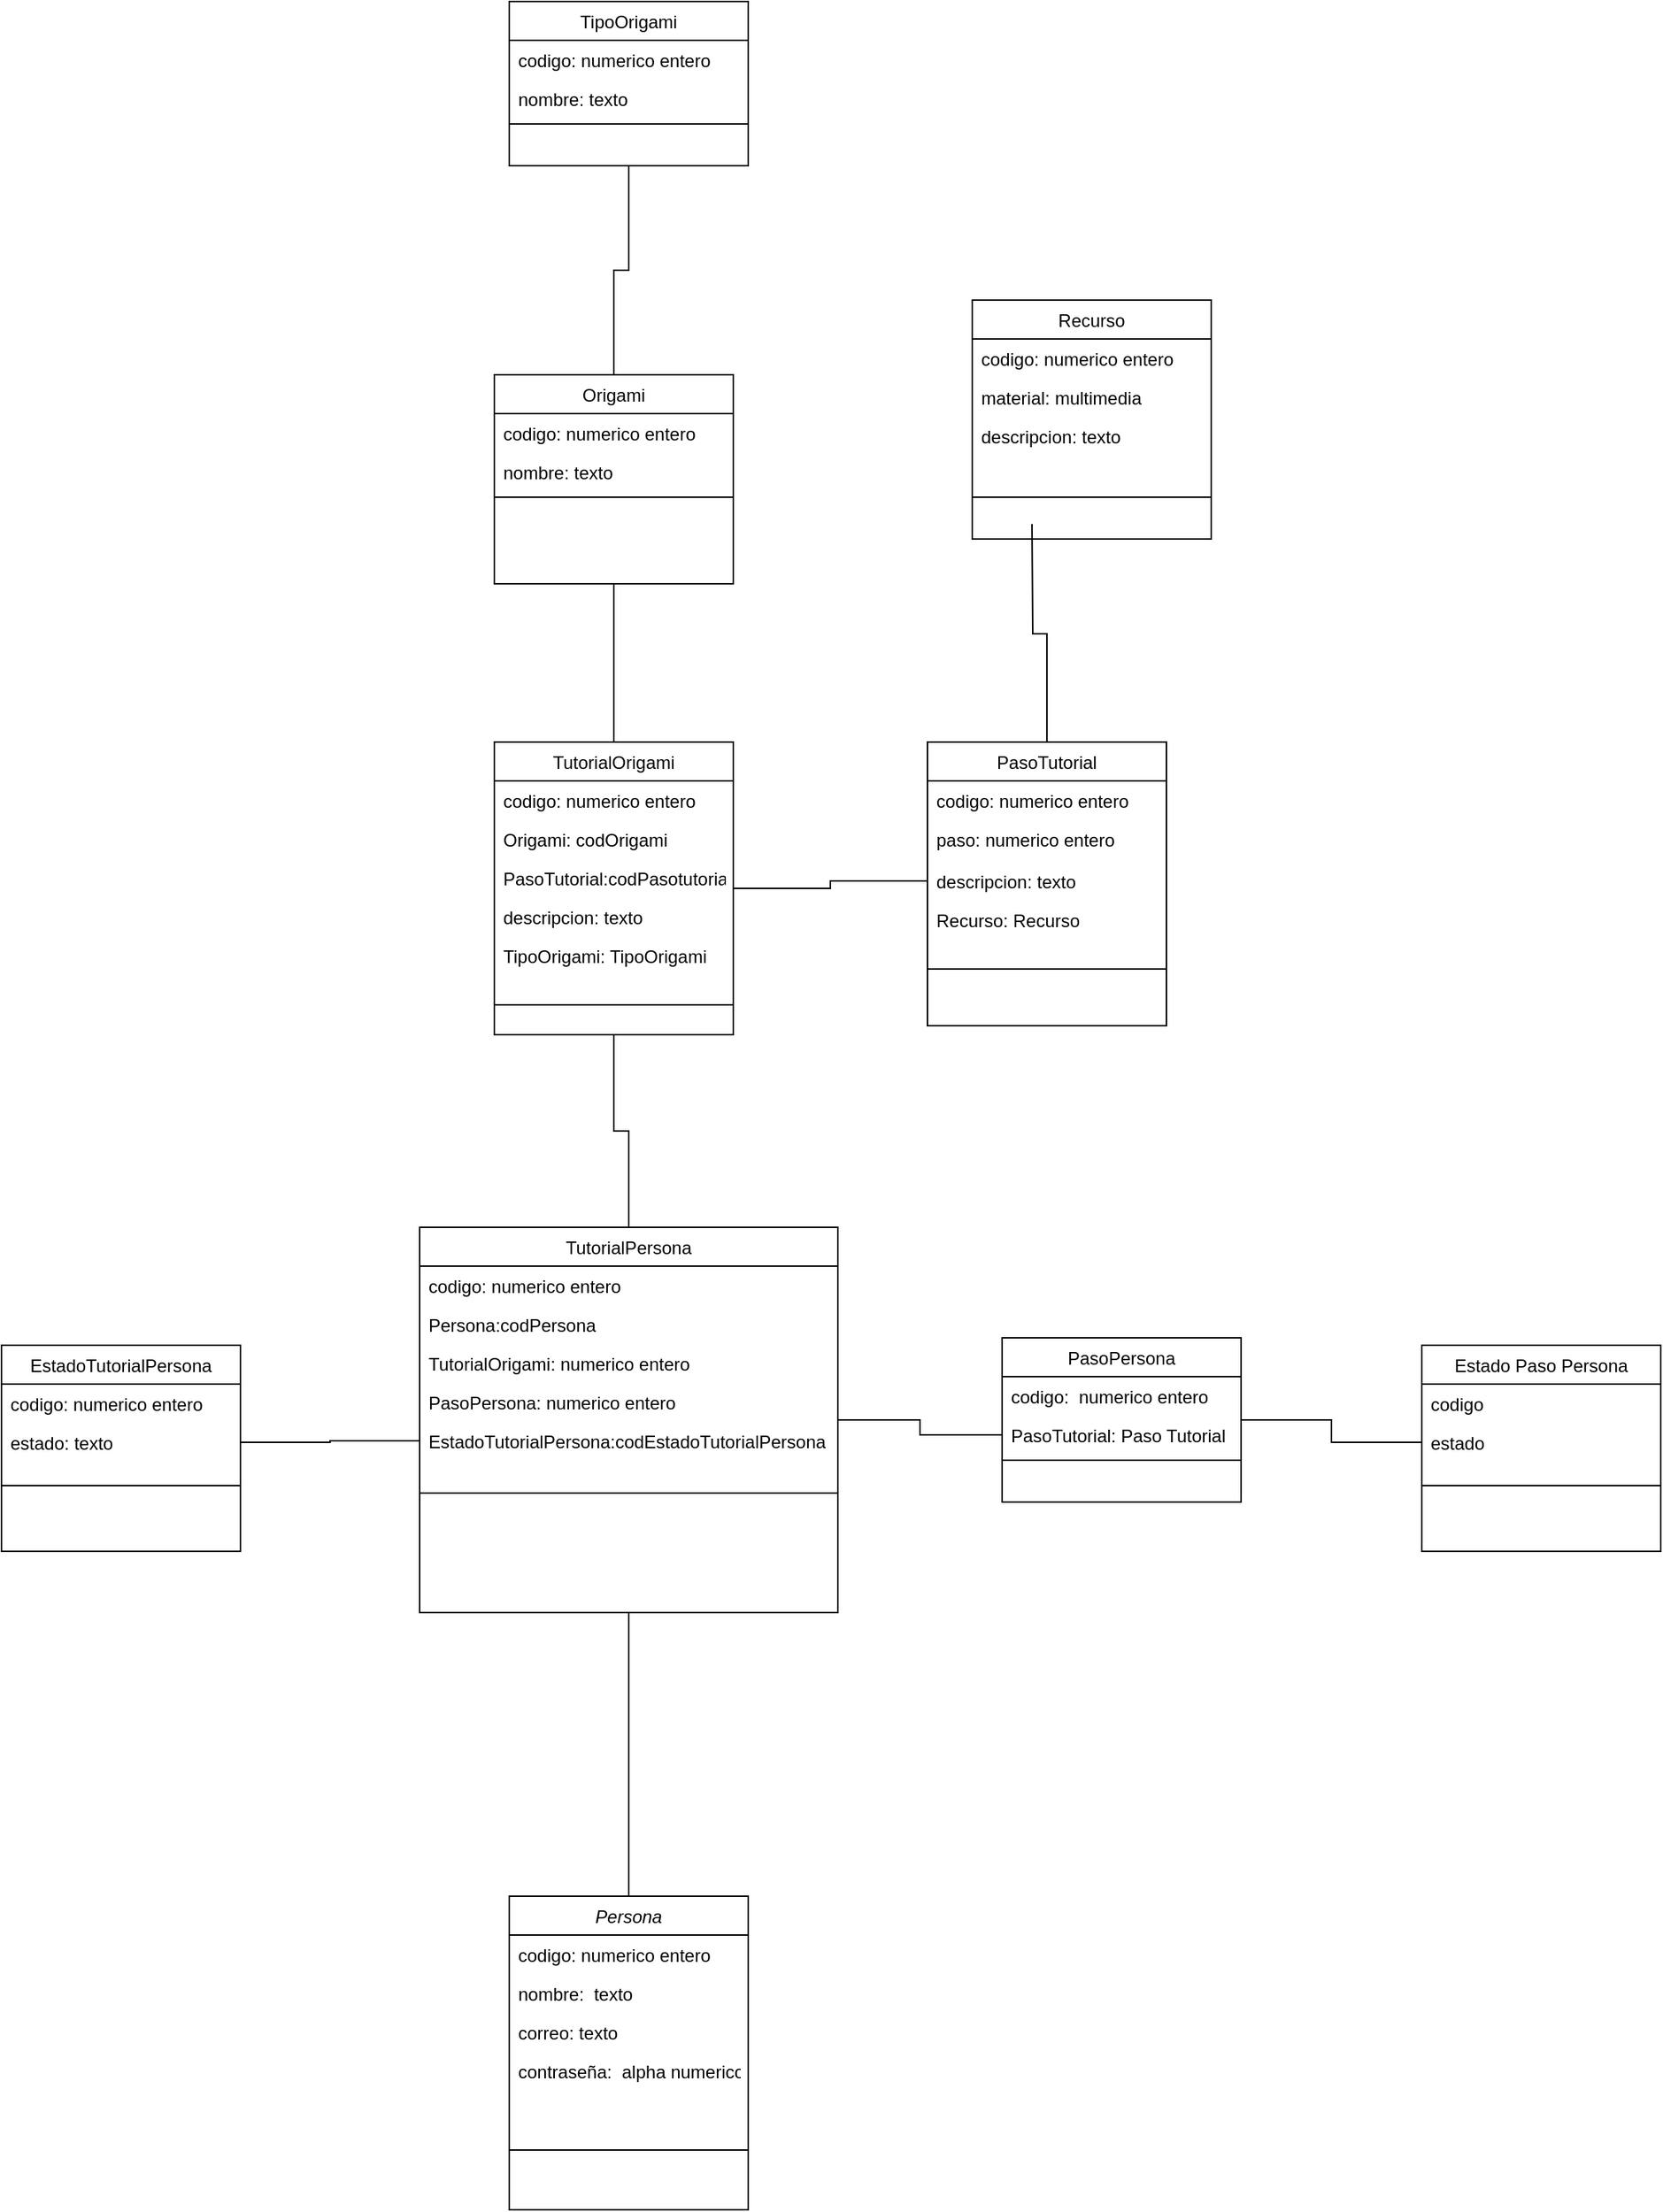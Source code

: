 <mxfile version="20.4.0" type="github">
  <diagram id="C5RBs43oDa-KdzZeNtuy" name="Page-1">
    <mxGraphModel dx="1653" dy="965" grid="1" gridSize="10" guides="1" tooltips="1" connect="1" arrows="1" fold="1" page="1" pageScale="1" pageWidth="827" pageHeight="1169" math="0" shadow="0">
      <root>
        <mxCell id="WIyWlLk6GJQsqaUBKTNV-0" />
        <mxCell id="WIyWlLk6GJQsqaUBKTNV-1" parent="WIyWlLk6GJQsqaUBKTNV-0" />
        <mxCell id="D59ijYObIirlq5wWIzJe-0" style="edgeStyle=orthogonalEdgeStyle;rounded=0;orthogonalLoop=1;jettySize=auto;html=1;entryX=0.5;entryY=1;entryDx=0;entryDy=0;endArrow=none;endFill=0;" edge="1" parent="WIyWlLk6GJQsqaUBKTNV-1" source="zkfFHV4jXpPFQw0GAbJ--0" target="bdi7g1kAoPdW7_QPwDxV-27">
          <mxGeometry relative="1" as="geometry" />
        </mxCell>
        <mxCell id="zkfFHV4jXpPFQw0GAbJ--0" value="Persona" style="swimlane;fontStyle=2;align=center;verticalAlign=top;childLayout=stackLayout;horizontal=1;startSize=26;horizontalStack=0;resizeParent=1;resizeLast=0;collapsible=1;marginBottom=0;rounded=0;shadow=0;strokeWidth=1;" parent="WIyWlLk6GJQsqaUBKTNV-1" vertex="1">
          <mxGeometry x="470" y="1499" width="160" height="210" as="geometry">
            <mxRectangle x="230" y="140" width="160" height="26" as="alternateBounds" />
          </mxGeometry>
        </mxCell>
        <mxCell id="zkfFHV4jXpPFQw0GAbJ--1" value="codigo: numerico entero" style="text;align=left;verticalAlign=top;spacingLeft=4;spacingRight=4;overflow=hidden;rotatable=0;points=[[0,0.5],[1,0.5]];portConstraint=eastwest;" parent="zkfFHV4jXpPFQw0GAbJ--0" vertex="1">
          <mxGeometry y="26" width="160" height="26" as="geometry" />
        </mxCell>
        <mxCell id="zkfFHV4jXpPFQw0GAbJ--2" value="nombre:  texto" style="text;align=left;verticalAlign=top;spacingLeft=4;spacingRight=4;overflow=hidden;rotatable=0;points=[[0,0.5],[1,0.5]];portConstraint=eastwest;rounded=0;shadow=0;html=0;" parent="zkfFHV4jXpPFQw0GAbJ--0" vertex="1">
          <mxGeometry y="52" width="160" height="26" as="geometry" />
        </mxCell>
        <mxCell id="zkfFHV4jXpPFQw0GAbJ--3" value="correo: texto" style="text;align=left;verticalAlign=top;spacingLeft=4;spacingRight=4;overflow=hidden;rotatable=0;points=[[0,0.5],[1,0.5]];portConstraint=eastwest;rounded=0;shadow=0;html=0;" parent="zkfFHV4jXpPFQw0GAbJ--0" vertex="1">
          <mxGeometry y="78" width="160" height="26" as="geometry" />
        </mxCell>
        <mxCell id="bdi7g1kAoPdW7_QPwDxV-0" value="contraseña:  alpha numerico" style="text;align=left;verticalAlign=top;spacingLeft=4;spacingRight=4;overflow=hidden;rotatable=0;points=[[0,0.5],[1,0.5]];portConstraint=eastwest;rounded=0;shadow=0;html=0;" parent="zkfFHV4jXpPFQw0GAbJ--0" vertex="1">
          <mxGeometry y="104" width="160" height="26" as="geometry" />
        </mxCell>
        <mxCell id="zkfFHV4jXpPFQw0GAbJ--4" value="" style="line;html=1;strokeWidth=1;align=left;verticalAlign=middle;spacingTop=-1;spacingLeft=3;spacingRight=3;rotatable=0;labelPosition=right;points=[];portConstraint=eastwest;" parent="zkfFHV4jXpPFQw0GAbJ--0" vertex="1">
          <mxGeometry y="130" width="160" height="80" as="geometry" />
        </mxCell>
        <mxCell id="D59ijYObIirlq5wWIzJe-10" style="edgeStyle=orthogonalEdgeStyle;rounded=0;orthogonalLoop=1;jettySize=auto;html=1;entryX=0.5;entryY=1;entryDx=0;entryDy=0;endArrow=none;endFill=0;" edge="1" parent="WIyWlLk6GJQsqaUBKTNV-1" source="zkfFHV4jXpPFQw0GAbJ--17" target="bdi7g1kAoPdW7_QPwDxV-7">
          <mxGeometry relative="1" as="geometry" />
        </mxCell>
        <mxCell id="zkfFHV4jXpPFQw0GAbJ--17" value="Origami" style="swimlane;fontStyle=0;align=center;verticalAlign=top;childLayout=stackLayout;horizontal=1;startSize=26;horizontalStack=0;resizeParent=1;resizeLast=0;collapsible=1;marginBottom=0;rounded=0;shadow=0;strokeWidth=1;" parent="WIyWlLk6GJQsqaUBKTNV-1" vertex="1">
          <mxGeometry x="460" y="480" width="160" height="140" as="geometry">
            <mxRectangle x="550" y="140" width="160" height="26" as="alternateBounds" />
          </mxGeometry>
        </mxCell>
        <mxCell id="zkfFHV4jXpPFQw0GAbJ--18" value="codigo: numerico entero" style="text;align=left;verticalAlign=top;spacingLeft=4;spacingRight=4;overflow=hidden;rotatable=0;points=[[0,0.5],[1,0.5]];portConstraint=eastwest;" parent="zkfFHV4jXpPFQw0GAbJ--17" vertex="1">
          <mxGeometry y="26" width="160" height="26" as="geometry" />
        </mxCell>
        <mxCell id="zkfFHV4jXpPFQw0GAbJ--19" value="nombre: texto" style="text;align=left;verticalAlign=top;spacingLeft=4;spacingRight=4;overflow=hidden;rotatable=0;points=[[0,0.5],[1,0.5]];portConstraint=eastwest;rounded=0;shadow=0;html=0;" parent="zkfFHV4jXpPFQw0GAbJ--17" vertex="1">
          <mxGeometry y="52" width="160" height="26" as="geometry" />
        </mxCell>
        <mxCell id="zkfFHV4jXpPFQw0GAbJ--23" value="" style="line;html=1;strokeWidth=1;align=left;verticalAlign=middle;spacingTop=-1;spacingLeft=3;spacingRight=3;rotatable=0;labelPosition=right;points=[];portConstraint=eastwest;" parent="zkfFHV4jXpPFQw0GAbJ--17" vertex="1">
          <mxGeometry y="78" width="160" height="8" as="geometry" />
        </mxCell>
        <mxCell id="bdi7g1kAoPdW7_QPwDxV-7" value="TipoOrigami" style="swimlane;fontStyle=0;align=center;verticalAlign=top;childLayout=stackLayout;horizontal=1;startSize=26;horizontalStack=0;resizeParent=1;resizeLast=0;collapsible=1;marginBottom=0;rounded=0;shadow=0;strokeWidth=1;" parent="WIyWlLk6GJQsqaUBKTNV-1" vertex="1">
          <mxGeometry x="470" y="230" width="160" height="110" as="geometry">
            <mxRectangle x="550" y="140" width="160" height="26" as="alternateBounds" />
          </mxGeometry>
        </mxCell>
        <mxCell id="bdi7g1kAoPdW7_QPwDxV-8" value="codigo: numerico entero" style="text;align=left;verticalAlign=top;spacingLeft=4;spacingRight=4;overflow=hidden;rotatable=0;points=[[0,0.5],[1,0.5]];portConstraint=eastwest;" parent="bdi7g1kAoPdW7_QPwDxV-7" vertex="1">
          <mxGeometry y="26" width="160" height="26" as="geometry" />
        </mxCell>
        <mxCell id="bdi7g1kAoPdW7_QPwDxV-9" value="nombre: texto" style="text;align=left;verticalAlign=top;spacingLeft=4;spacingRight=4;overflow=hidden;rotatable=0;points=[[0,0.5],[1,0.5]];portConstraint=eastwest;rounded=0;shadow=0;html=0;" parent="bdi7g1kAoPdW7_QPwDxV-7" vertex="1">
          <mxGeometry y="52" width="160" height="26" as="geometry" />
        </mxCell>
        <mxCell id="bdi7g1kAoPdW7_QPwDxV-11" value="" style="line;html=1;strokeWidth=1;align=left;verticalAlign=middle;spacingTop=-1;spacingLeft=3;spacingRight=3;rotatable=0;labelPosition=right;points=[];portConstraint=eastwest;" parent="bdi7g1kAoPdW7_QPwDxV-7" vertex="1">
          <mxGeometry y="78" width="160" height="8" as="geometry" />
        </mxCell>
        <mxCell id="D59ijYObIirlq5wWIzJe-8" style="edgeStyle=orthogonalEdgeStyle;rounded=0;orthogonalLoop=1;jettySize=auto;html=1;endArrow=none;endFill=0;exitX=0;exitY=0.5;exitDx=0;exitDy=0;" edge="1" parent="WIyWlLk6GJQsqaUBKTNV-1" source="bdi7g1kAoPdW7_QPwDxV-33" target="bdi7g1kAoPdW7_QPwDxV-49">
          <mxGeometry relative="1" as="geometry" />
        </mxCell>
        <mxCell id="D59ijYObIirlq5wWIzJe-9" style="edgeStyle=orthogonalEdgeStyle;rounded=0;orthogonalLoop=1;jettySize=auto;html=1;entryX=0;entryY=0.5;entryDx=0;entryDy=0;endArrow=none;endFill=0;" edge="1" parent="WIyWlLk6GJQsqaUBKTNV-1" source="bdi7g1kAoPdW7_QPwDxV-12" target="bdi7g1kAoPdW7_QPwDxV-55">
          <mxGeometry relative="1" as="geometry" />
        </mxCell>
        <mxCell id="bdi7g1kAoPdW7_QPwDxV-12" value="PasoPersona" style="swimlane;fontStyle=0;align=center;verticalAlign=top;childLayout=stackLayout;horizontal=1;startSize=26;horizontalStack=0;resizeParent=1;resizeLast=0;collapsible=1;marginBottom=0;rounded=0;shadow=0;strokeWidth=1;" parent="WIyWlLk6GJQsqaUBKTNV-1" vertex="1">
          <mxGeometry x="800" y="1125" width="160" height="110" as="geometry">
            <mxRectangle x="550" y="140" width="160" height="26" as="alternateBounds" />
          </mxGeometry>
        </mxCell>
        <mxCell id="bdi7g1kAoPdW7_QPwDxV-13" value="codigo:  numerico entero" style="text;align=left;verticalAlign=top;spacingLeft=4;spacingRight=4;overflow=hidden;rotatable=0;points=[[0,0.5],[1,0.5]];portConstraint=eastwest;" parent="bdi7g1kAoPdW7_QPwDxV-12" vertex="1">
          <mxGeometry y="26" width="160" height="26" as="geometry" />
        </mxCell>
        <mxCell id="bdi7g1kAoPdW7_QPwDxV-14" value="PasoTutorial: Paso Tutorial" style="text;align=left;verticalAlign=top;spacingLeft=4;spacingRight=4;overflow=hidden;rotatable=0;points=[[0,0.5],[1,0.5]];portConstraint=eastwest;rounded=0;shadow=0;html=0;" parent="bdi7g1kAoPdW7_QPwDxV-12" vertex="1">
          <mxGeometry y="52" width="160" height="26" as="geometry" />
        </mxCell>
        <mxCell id="bdi7g1kAoPdW7_QPwDxV-15" value="" style="line;html=1;strokeWidth=1;align=left;verticalAlign=middle;spacingTop=-1;spacingLeft=3;spacingRight=3;rotatable=0;labelPosition=right;points=[];portConstraint=eastwest;" parent="bdi7g1kAoPdW7_QPwDxV-12" vertex="1">
          <mxGeometry y="78" width="160" height="8" as="geometry" />
        </mxCell>
        <mxCell id="bdi7g1kAoPdW7_QPwDxV-16" value="Recurso" style="swimlane;fontStyle=0;align=center;verticalAlign=top;childLayout=stackLayout;horizontal=1;startSize=26;horizontalStack=0;resizeParent=1;resizeLast=0;collapsible=1;marginBottom=0;rounded=0;shadow=0;strokeWidth=1;" parent="WIyWlLk6GJQsqaUBKTNV-1" vertex="1">
          <mxGeometry x="780" y="430" width="160" height="160" as="geometry">
            <mxRectangle x="550" y="140" width="160" height="26" as="alternateBounds" />
          </mxGeometry>
        </mxCell>
        <mxCell id="bdi7g1kAoPdW7_QPwDxV-17" value="codigo: numerico entero" style="text;align=left;verticalAlign=top;spacingLeft=4;spacingRight=4;overflow=hidden;rotatable=0;points=[[0,0.5],[1,0.5]];portConstraint=eastwest;" parent="bdi7g1kAoPdW7_QPwDxV-16" vertex="1">
          <mxGeometry y="26" width="160" height="26" as="geometry" />
        </mxCell>
        <mxCell id="bdi7g1kAoPdW7_QPwDxV-18" value="material: multimedia" style="text;align=left;verticalAlign=top;spacingLeft=4;spacingRight=4;overflow=hidden;rotatable=0;points=[[0,0.5],[1,0.5]];portConstraint=eastwest;rounded=0;shadow=0;html=0;" parent="bdi7g1kAoPdW7_QPwDxV-16" vertex="1">
          <mxGeometry y="52" width="160" height="26" as="geometry" />
        </mxCell>
        <mxCell id="bdi7g1kAoPdW7_QPwDxV-20" value="descripcion: texto" style="text;align=left;verticalAlign=top;spacingLeft=4;spacingRight=4;overflow=hidden;rotatable=0;points=[[0,0.5],[1,0.5]];portConstraint=eastwest;rounded=0;shadow=0;html=0;" parent="bdi7g1kAoPdW7_QPwDxV-16" vertex="1">
          <mxGeometry y="78" width="160" height="26" as="geometry" />
        </mxCell>
        <mxCell id="bdi7g1kAoPdW7_QPwDxV-19" value="" style="line;html=1;strokeWidth=1;align=left;verticalAlign=middle;spacingTop=-1;spacingLeft=3;spacingRight=3;rotatable=0;labelPosition=right;points=[];portConstraint=eastwest;" parent="bdi7g1kAoPdW7_QPwDxV-16" vertex="1">
          <mxGeometry y="104" width="160" height="56" as="geometry" />
        </mxCell>
        <mxCell id="D59ijYObIirlq5wWIzJe-6" style="edgeStyle=orthogonalEdgeStyle;rounded=0;orthogonalLoop=1;jettySize=auto;html=1;endArrow=none;endFill=0;" edge="1" parent="WIyWlLk6GJQsqaUBKTNV-1" source="bdi7g1kAoPdW7_QPwDxV-21">
          <mxGeometry relative="1" as="geometry">
            <mxPoint x="820" y="580" as="targetPoint" />
          </mxGeometry>
        </mxCell>
        <mxCell id="bdi7g1kAoPdW7_QPwDxV-21" value="PasoTutorial" style="swimlane;fontStyle=0;align=center;verticalAlign=top;childLayout=stackLayout;horizontal=1;startSize=26;horizontalStack=0;resizeParent=1;resizeLast=0;collapsible=1;marginBottom=0;rounded=0;shadow=0;strokeWidth=1;" parent="WIyWlLk6GJQsqaUBKTNV-1" vertex="1">
          <mxGeometry x="750" y="726" width="160" height="190" as="geometry">
            <mxRectangle x="550" y="140" width="160" height="26" as="alternateBounds" />
          </mxGeometry>
        </mxCell>
        <mxCell id="bdi7g1kAoPdW7_QPwDxV-22" value="codigo: numerico entero" style="text;align=left;verticalAlign=top;spacingLeft=4;spacingRight=4;overflow=hidden;rotatable=0;points=[[0,0.5],[1,0.5]];portConstraint=eastwest;" parent="bdi7g1kAoPdW7_QPwDxV-21" vertex="1">
          <mxGeometry y="26" width="160" height="26" as="geometry" />
        </mxCell>
        <mxCell id="bdi7g1kAoPdW7_QPwDxV-23" value="paso: numerico entero" style="text;align=left;verticalAlign=top;spacingLeft=4;spacingRight=4;overflow=hidden;rotatable=0;points=[[0,0.5],[1,0.5]];portConstraint=eastwest;rounded=0;shadow=0;html=0;" parent="bdi7g1kAoPdW7_QPwDxV-21" vertex="1">
          <mxGeometry y="52" width="160" height="28" as="geometry" />
        </mxCell>
        <mxCell id="bdi7g1kAoPdW7_QPwDxV-24" value="descripcion: texto" style="text;align=left;verticalAlign=top;spacingLeft=4;spacingRight=4;overflow=hidden;rotatable=0;points=[[0,0.5],[1,0.5]];portConstraint=eastwest;rounded=0;shadow=0;html=0;" parent="bdi7g1kAoPdW7_QPwDxV-21" vertex="1">
          <mxGeometry y="80" width="160" height="26" as="geometry" />
        </mxCell>
        <mxCell id="bdi7g1kAoPdW7_QPwDxV-26" value="Recurso: Recurso" style="text;align=left;verticalAlign=top;spacingLeft=4;spacingRight=4;overflow=hidden;rotatable=0;points=[[0,0.5],[1,0.5]];portConstraint=eastwest;rounded=0;shadow=0;html=0;" parent="bdi7g1kAoPdW7_QPwDxV-21" vertex="1">
          <mxGeometry y="106" width="160" height="26" as="geometry" />
        </mxCell>
        <mxCell id="bdi7g1kAoPdW7_QPwDxV-25" value="" style="line;html=1;strokeWidth=1;align=left;verticalAlign=middle;spacingTop=-1;spacingLeft=3;spacingRight=3;rotatable=0;labelPosition=right;points=[];portConstraint=eastwest;" parent="bdi7g1kAoPdW7_QPwDxV-21" vertex="1">
          <mxGeometry y="132" width="160" height="40" as="geometry" />
        </mxCell>
        <mxCell id="D59ijYObIirlq5wWIzJe-2" style="edgeStyle=orthogonalEdgeStyle;rounded=0;orthogonalLoop=1;jettySize=auto;html=1;entryX=0.5;entryY=1;entryDx=0;entryDy=0;endArrow=none;endFill=0;" edge="1" parent="WIyWlLk6GJQsqaUBKTNV-1" source="bdi7g1kAoPdW7_QPwDxV-27" target="bdi7g1kAoPdW7_QPwDxV-41">
          <mxGeometry relative="1" as="geometry" />
        </mxCell>
        <mxCell id="D59ijYObIirlq5wWIzJe-7" style="edgeStyle=orthogonalEdgeStyle;rounded=0;orthogonalLoop=1;jettySize=auto;html=1;entryX=0;entryY=0.5;entryDx=0;entryDy=0;endArrow=none;endFill=0;" edge="1" parent="WIyWlLk6GJQsqaUBKTNV-1" source="bdi7g1kAoPdW7_QPwDxV-27" target="bdi7g1kAoPdW7_QPwDxV-14">
          <mxGeometry relative="1" as="geometry" />
        </mxCell>
        <mxCell id="bdi7g1kAoPdW7_QPwDxV-27" value="TutorialPersona" style="swimlane;fontStyle=0;align=center;verticalAlign=top;childLayout=stackLayout;horizontal=1;startSize=26;horizontalStack=0;resizeParent=1;resizeLast=0;collapsible=1;marginBottom=0;rounded=0;shadow=0;strokeWidth=1;" parent="WIyWlLk6GJQsqaUBKTNV-1" vertex="1">
          <mxGeometry x="410" y="1051" width="280" height="258" as="geometry">
            <mxRectangle x="470" y="742" width="160" height="26" as="alternateBounds" />
          </mxGeometry>
        </mxCell>
        <mxCell id="bdi7g1kAoPdW7_QPwDxV-28" value="codigo: numerico entero" style="text;align=left;verticalAlign=top;spacingLeft=4;spacingRight=4;overflow=hidden;rotatable=0;points=[[0,0.5],[1,0.5]];portConstraint=eastwest;" parent="bdi7g1kAoPdW7_QPwDxV-27" vertex="1">
          <mxGeometry y="26" width="280" height="26" as="geometry" />
        </mxCell>
        <mxCell id="bdi7g1kAoPdW7_QPwDxV-29" value="Persona:codPersona" style="text;align=left;verticalAlign=top;spacingLeft=4;spacingRight=4;overflow=hidden;rotatable=0;points=[[0,0.5],[1,0.5]];portConstraint=eastwest;rounded=0;shadow=0;html=0;" parent="bdi7g1kAoPdW7_QPwDxV-27" vertex="1">
          <mxGeometry y="52" width="280" height="26" as="geometry" />
        </mxCell>
        <mxCell id="bdi7g1kAoPdW7_QPwDxV-30" value="TutorialOrigami: numerico entero" style="text;align=left;verticalAlign=top;spacingLeft=4;spacingRight=4;overflow=hidden;rotatable=0;points=[[0,0.5],[1,0.5]];portConstraint=eastwest;rounded=0;shadow=0;html=0;" parent="bdi7g1kAoPdW7_QPwDxV-27" vertex="1">
          <mxGeometry y="78" width="280" height="26" as="geometry" />
        </mxCell>
        <mxCell id="bdi7g1kAoPdW7_QPwDxV-31" value="PasoPersona: numerico entero" style="text;align=left;verticalAlign=top;spacingLeft=4;spacingRight=4;overflow=hidden;rotatable=0;points=[[0,0.5],[1,0.5]];portConstraint=eastwest;rounded=0;shadow=0;html=0;" parent="bdi7g1kAoPdW7_QPwDxV-27" vertex="1">
          <mxGeometry y="104" width="280" height="26" as="geometry" />
        </mxCell>
        <mxCell id="bdi7g1kAoPdW7_QPwDxV-33" value="EstadoTutorialPersona:codEstadoTutorialPersona" style="text;align=left;verticalAlign=top;spacingLeft=4;spacingRight=4;overflow=hidden;rotatable=0;points=[[0,0.5],[1,0.5]];portConstraint=eastwest;rounded=0;shadow=0;html=0;" parent="bdi7g1kAoPdW7_QPwDxV-27" vertex="1">
          <mxGeometry y="130" width="280" height="26" as="geometry" />
        </mxCell>
        <mxCell id="bdi7g1kAoPdW7_QPwDxV-32" value="" style="line;html=1;strokeWidth=1;align=left;verticalAlign=middle;spacingTop=-1;spacingLeft=3;spacingRight=3;rotatable=0;labelPosition=right;points=[];portConstraint=eastwest;" parent="bdi7g1kAoPdW7_QPwDxV-27" vertex="1">
          <mxGeometry y="156" width="280" height="44" as="geometry" />
        </mxCell>
        <mxCell id="D59ijYObIirlq5wWIzJe-3" style="edgeStyle=orthogonalEdgeStyle;rounded=0;orthogonalLoop=1;jettySize=auto;html=1;entryX=0.5;entryY=1;entryDx=0;entryDy=0;endArrow=none;endFill=0;" edge="1" parent="WIyWlLk6GJQsqaUBKTNV-1" source="bdi7g1kAoPdW7_QPwDxV-41" target="zkfFHV4jXpPFQw0GAbJ--17">
          <mxGeometry relative="1" as="geometry" />
        </mxCell>
        <mxCell id="D59ijYObIirlq5wWIzJe-5" style="edgeStyle=orthogonalEdgeStyle;rounded=0;orthogonalLoop=1;jettySize=auto;html=1;entryX=0;entryY=0.5;entryDx=0;entryDy=0;endArrow=none;endFill=0;" edge="1" parent="WIyWlLk6GJQsqaUBKTNV-1" source="bdi7g1kAoPdW7_QPwDxV-41" target="bdi7g1kAoPdW7_QPwDxV-24">
          <mxGeometry relative="1" as="geometry" />
        </mxCell>
        <mxCell id="bdi7g1kAoPdW7_QPwDxV-41" value="TutorialOrigami" style="swimlane;fontStyle=0;align=center;verticalAlign=top;childLayout=stackLayout;horizontal=1;startSize=26;horizontalStack=0;resizeParent=1;resizeLast=0;collapsible=1;marginBottom=0;rounded=0;shadow=0;strokeWidth=1;" parent="WIyWlLk6GJQsqaUBKTNV-1" vertex="1">
          <mxGeometry x="460" y="726" width="160" height="196" as="geometry">
            <mxRectangle x="550" y="140" width="160" height="26" as="alternateBounds" />
          </mxGeometry>
        </mxCell>
        <mxCell id="bdi7g1kAoPdW7_QPwDxV-42" value="codigo: numerico entero" style="text;align=left;verticalAlign=top;spacingLeft=4;spacingRight=4;overflow=hidden;rotatable=0;points=[[0,0.5],[1,0.5]];portConstraint=eastwest;" parent="bdi7g1kAoPdW7_QPwDxV-41" vertex="1">
          <mxGeometry y="26" width="160" height="26" as="geometry" />
        </mxCell>
        <mxCell id="bdi7g1kAoPdW7_QPwDxV-43" value="Origami: codOrigami" style="text;align=left;verticalAlign=top;spacingLeft=4;spacingRight=4;overflow=hidden;rotatable=0;points=[[0,0.5],[1,0.5]];portConstraint=eastwest;rounded=0;shadow=0;html=0;" parent="bdi7g1kAoPdW7_QPwDxV-41" vertex="1">
          <mxGeometry y="52" width="160" height="26" as="geometry" />
        </mxCell>
        <mxCell id="bdi7g1kAoPdW7_QPwDxV-44" value="PasoTutorial:codPasotutorial" style="text;align=left;verticalAlign=top;spacingLeft=4;spacingRight=4;overflow=hidden;rotatable=0;points=[[0,0.5],[1,0.5]];portConstraint=eastwest;rounded=0;shadow=0;html=0;" parent="bdi7g1kAoPdW7_QPwDxV-41" vertex="1">
          <mxGeometry y="78" width="160" height="26" as="geometry" />
        </mxCell>
        <mxCell id="bdi7g1kAoPdW7_QPwDxV-45" value="descripcion: texto" style="text;align=left;verticalAlign=top;spacingLeft=4;spacingRight=4;overflow=hidden;rotatable=0;points=[[0,0.5],[1,0.5]];portConstraint=eastwest;rounded=0;shadow=0;html=0;" parent="bdi7g1kAoPdW7_QPwDxV-41" vertex="1">
          <mxGeometry y="104" width="160" height="26" as="geometry" />
        </mxCell>
        <mxCell id="zkfFHV4jXpPFQw0GAbJ--20" value="TipoOrigami: TipoOrigami" style="text;align=left;verticalAlign=top;spacingLeft=4;spacingRight=4;overflow=hidden;rotatable=0;points=[[0,0.5],[1,0.5]];portConstraint=eastwest;rounded=0;shadow=0;html=0;" parent="bdi7g1kAoPdW7_QPwDxV-41" vertex="1">
          <mxGeometry y="130" width="160" height="26" as="geometry" />
        </mxCell>
        <mxCell id="bdi7g1kAoPdW7_QPwDxV-46" value="" style="line;html=1;strokeWidth=1;align=left;verticalAlign=middle;spacingTop=-1;spacingLeft=3;spacingRight=3;rotatable=0;labelPosition=right;points=[];portConstraint=eastwest;" parent="bdi7g1kAoPdW7_QPwDxV-41" vertex="1">
          <mxGeometry y="156" width="160" height="40" as="geometry" />
        </mxCell>
        <mxCell id="bdi7g1kAoPdW7_QPwDxV-47" value="EstadoTutorialPersona" style="swimlane;fontStyle=0;align=center;verticalAlign=top;childLayout=stackLayout;horizontal=1;startSize=26;horizontalStack=0;resizeParent=1;resizeLast=0;collapsible=1;marginBottom=0;rounded=0;shadow=0;strokeWidth=1;" parent="WIyWlLk6GJQsqaUBKTNV-1" vertex="1">
          <mxGeometry x="130" y="1130" width="160" height="138" as="geometry">
            <mxRectangle x="550" y="140" width="160" height="26" as="alternateBounds" />
          </mxGeometry>
        </mxCell>
        <mxCell id="bdi7g1kAoPdW7_QPwDxV-48" value="codigo: numerico entero" style="text;align=left;verticalAlign=top;spacingLeft=4;spacingRight=4;overflow=hidden;rotatable=0;points=[[0,0.5],[1,0.5]];portConstraint=eastwest;" parent="bdi7g1kAoPdW7_QPwDxV-47" vertex="1">
          <mxGeometry y="26" width="160" height="26" as="geometry" />
        </mxCell>
        <mxCell id="bdi7g1kAoPdW7_QPwDxV-49" value="estado: texto" style="text;align=left;verticalAlign=top;spacingLeft=4;spacingRight=4;overflow=hidden;rotatable=0;points=[[0,0.5],[1,0.5]];portConstraint=eastwest;rounded=0;shadow=0;html=0;" parent="bdi7g1kAoPdW7_QPwDxV-47" vertex="1">
          <mxGeometry y="52" width="160" height="26" as="geometry" />
        </mxCell>
        <mxCell id="bdi7g1kAoPdW7_QPwDxV-52" value="" style="line;html=1;strokeWidth=1;align=left;verticalAlign=middle;spacingTop=-1;spacingLeft=3;spacingRight=3;rotatable=0;labelPosition=right;points=[];portConstraint=eastwest;" parent="bdi7g1kAoPdW7_QPwDxV-47" vertex="1">
          <mxGeometry y="78" width="160" height="32" as="geometry" />
        </mxCell>
        <mxCell id="bdi7g1kAoPdW7_QPwDxV-53" value="Estado Paso Persona" style="swimlane;fontStyle=0;align=center;verticalAlign=top;childLayout=stackLayout;horizontal=1;startSize=26;horizontalStack=0;resizeParent=1;resizeLast=0;collapsible=1;marginBottom=0;rounded=0;shadow=0;strokeWidth=1;" parent="WIyWlLk6GJQsqaUBKTNV-1" vertex="1">
          <mxGeometry x="1081" y="1130" width="160" height="138" as="geometry">
            <mxRectangle x="550" y="140" width="160" height="26" as="alternateBounds" />
          </mxGeometry>
        </mxCell>
        <mxCell id="bdi7g1kAoPdW7_QPwDxV-54" value="codigo" style="text;align=left;verticalAlign=top;spacingLeft=4;spacingRight=4;overflow=hidden;rotatable=0;points=[[0,0.5],[1,0.5]];portConstraint=eastwest;" parent="bdi7g1kAoPdW7_QPwDxV-53" vertex="1">
          <mxGeometry y="26" width="160" height="26" as="geometry" />
        </mxCell>
        <mxCell id="bdi7g1kAoPdW7_QPwDxV-55" value="estado" style="text;align=left;verticalAlign=top;spacingLeft=4;spacingRight=4;overflow=hidden;rotatable=0;points=[[0,0.5],[1,0.5]];portConstraint=eastwest;rounded=0;shadow=0;html=0;" parent="bdi7g1kAoPdW7_QPwDxV-53" vertex="1">
          <mxGeometry y="52" width="160" height="26" as="geometry" />
        </mxCell>
        <mxCell id="bdi7g1kAoPdW7_QPwDxV-56" value="" style="line;html=1;strokeWidth=1;align=left;verticalAlign=middle;spacingTop=-1;spacingLeft=3;spacingRight=3;rotatable=0;labelPosition=right;points=[];portConstraint=eastwest;" parent="bdi7g1kAoPdW7_QPwDxV-53" vertex="1">
          <mxGeometry y="78" width="160" height="32" as="geometry" />
        </mxCell>
      </root>
    </mxGraphModel>
  </diagram>
</mxfile>
